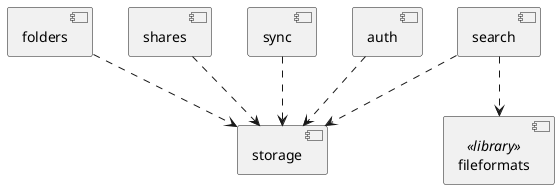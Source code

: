 @startuml Overview

component storage
component fileformats <<library>>
component folders
component search
component shares
component sync
component auth

search ..> fileformats
search ..> storage
folders ..> storage
sync ..> storage
shares ..> storage
auth ..> storage

@enduml